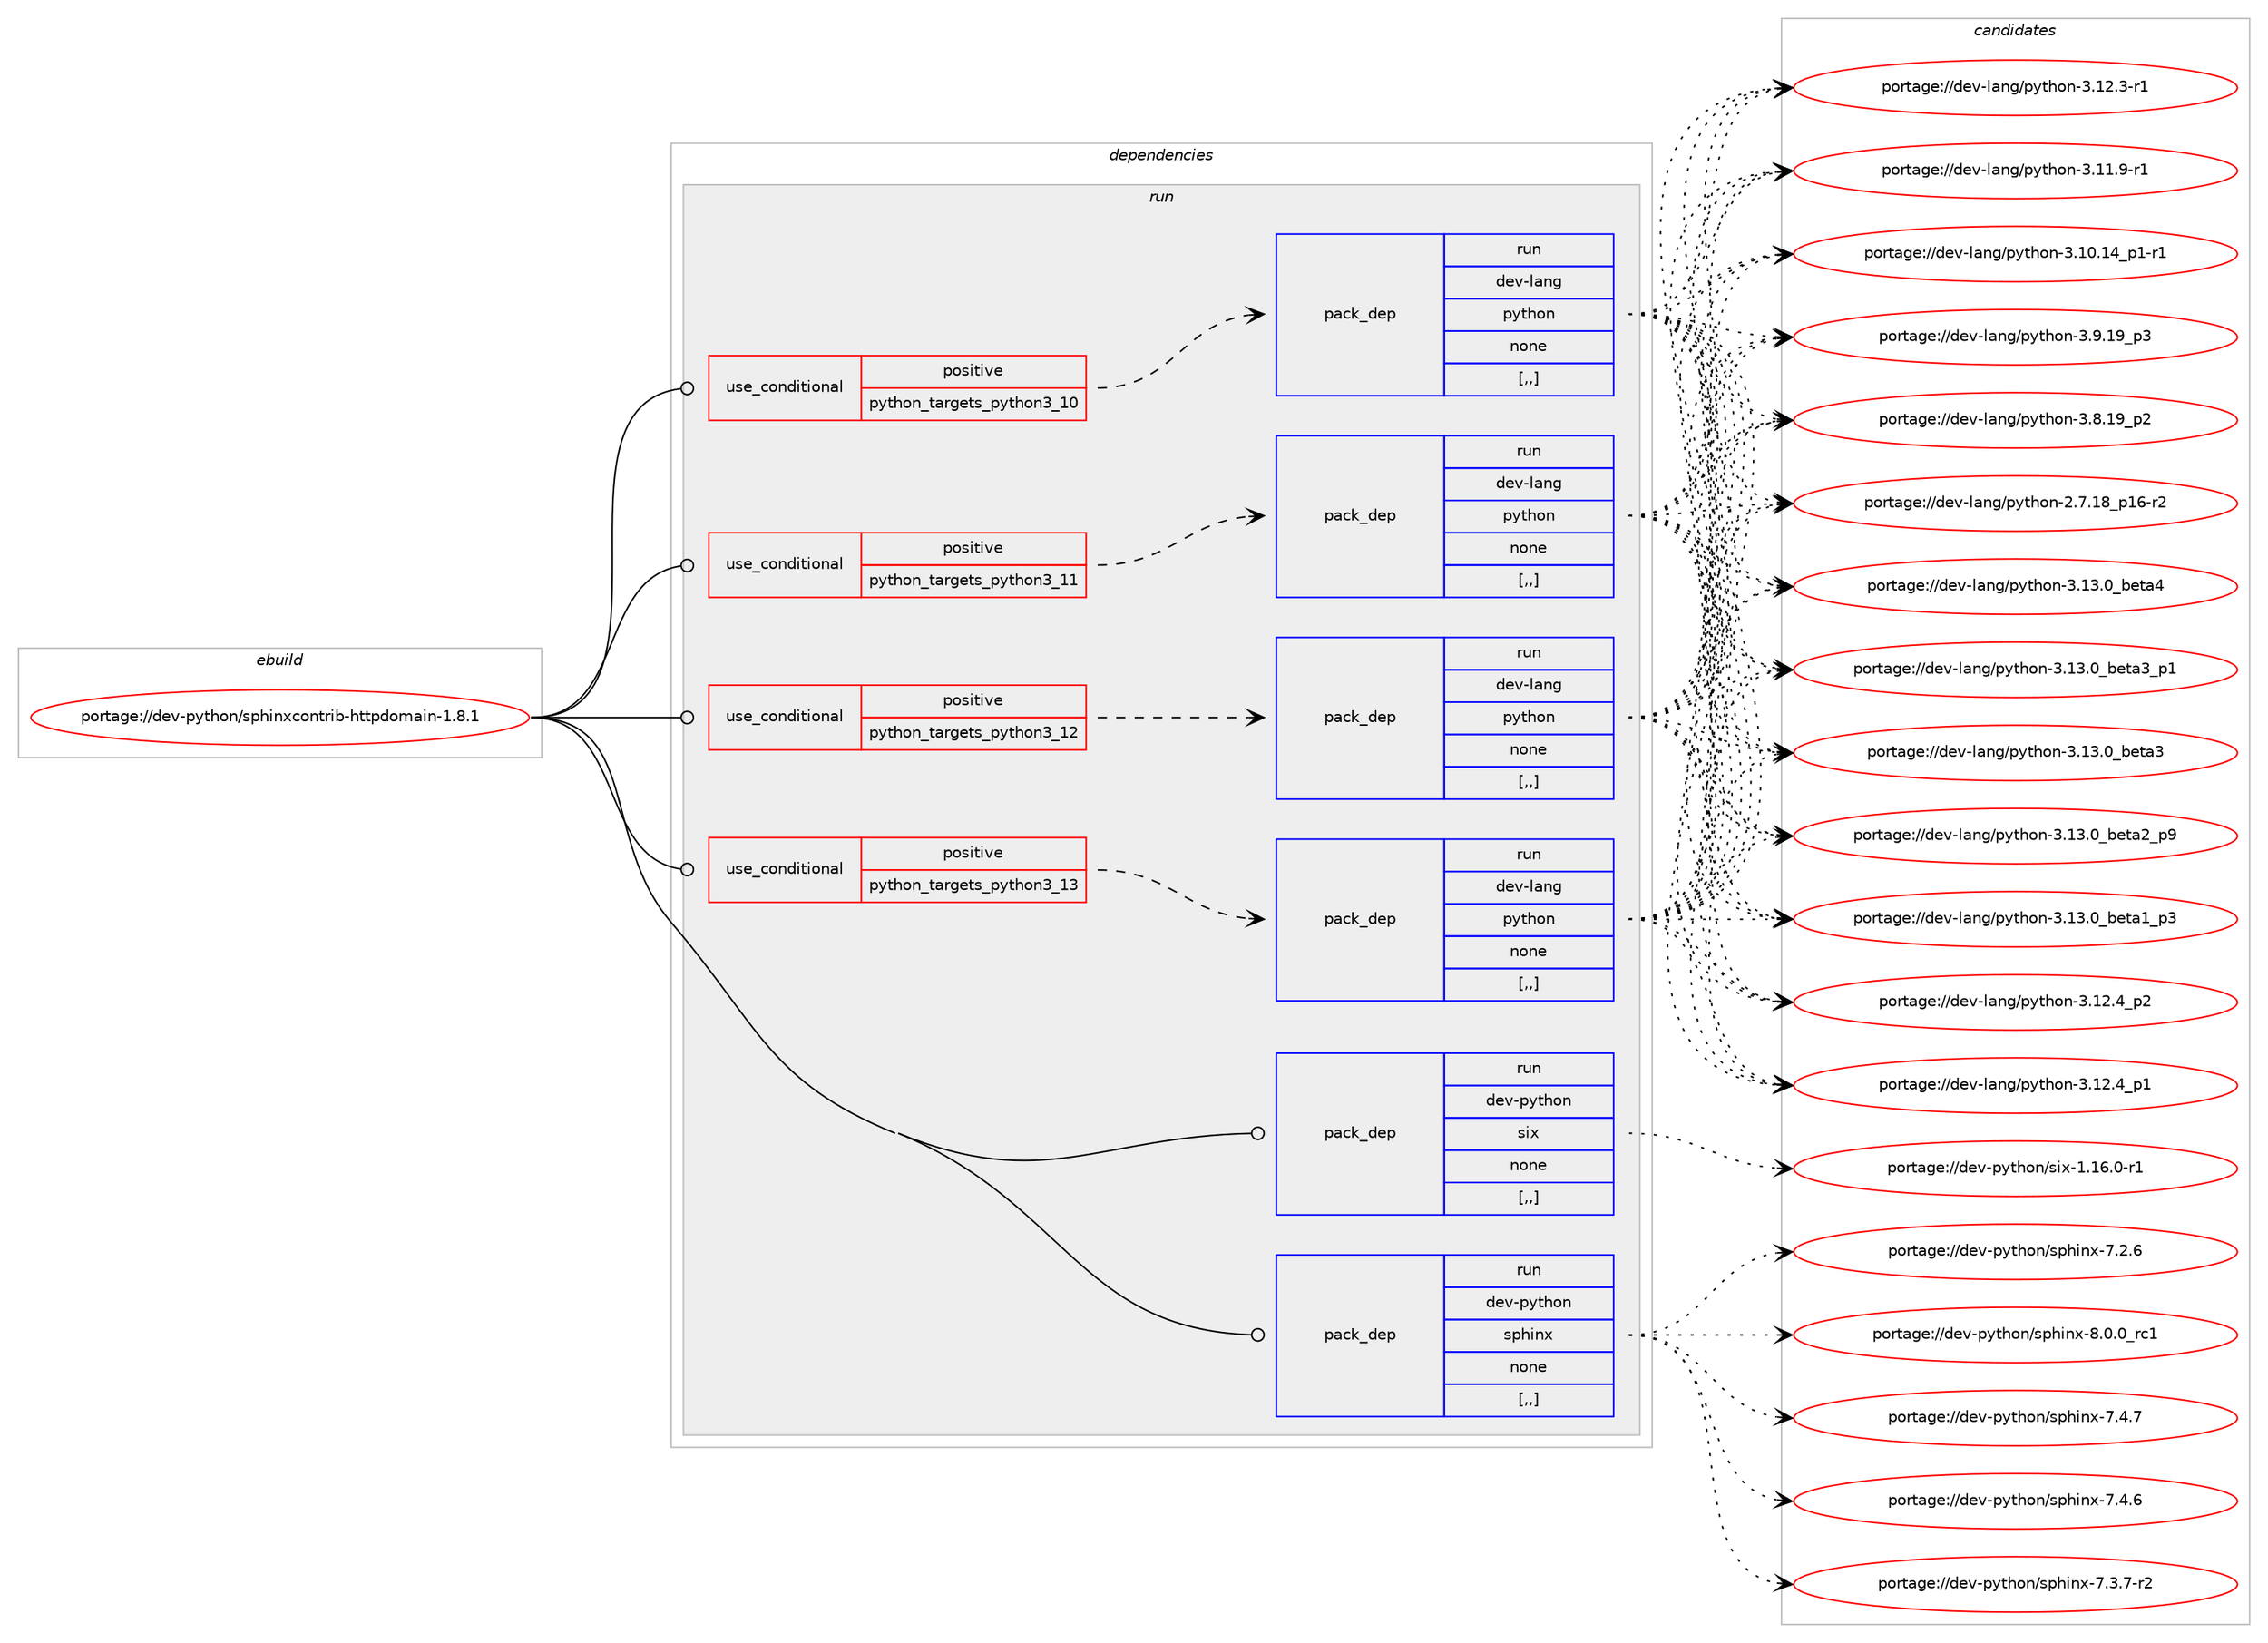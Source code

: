 digraph prolog {

# *************
# Graph options
# *************

newrank=true;
concentrate=true;
compound=true;
graph [rankdir=LR,fontname=Helvetica,fontsize=10,ranksep=1.5];#, ranksep=2.5, nodesep=0.2];
edge  [arrowhead=vee];
node  [fontname=Helvetica,fontsize=10];

# **********
# The ebuild
# **********

subgraph cluster_leftcol {
color=gray;
label=<<i>ebuild</i>>;
id [label="portage://dev-python/sphinxcontrib-httpdomain-1.8.1", color=red, width=4, href="../dev-python/sphinxcontrib-httpdomain-1.8.1.svg"];
}

# ****************
# The dependencies
# ****************

subgraph cluster_midcol {
color=gray;
label=<<i>dependencies</i>>;
subgraph cluster_compile {
fillcolor="#eeeeee";
style=filled;
label=<<i>compile</i>>;
}
subgraph cluster_compileandrun {
fillcolor="#eeeeee";
style=filled;
label=<<i>compile and run</i>>;
}
subgraph cluster_run {
fillcolor="#eeeeee";
style=filled;
label=<<i>run</i>>;
subgraph cond39966 {
dependency164415 [label=<<TABLE BORDER="0" CELLBORDER="1" CELLSPACING="0" CELLPADDING="4"><TR><TD ROWSPAN="3" CELLPADDING="10">use_conditional</TD></TR><TR><TD>positive</TD></TR><TR><TD>python_targets_python3_10</TD></TR></TABLE>>, shape=none, color=red];
subgraph pack123177 {
dependency164416 [label=<<TABLE BORDER="0" CELLBORDER="1" CELLSPACING="0" CELLPADDING="4" WIDTH="220"><TR><TD ROWSPAN="6" CELLPADDING="30">pack_dep</TD></TR><TR><TD WIDTH="110">run</TD></TR><TR><TD>dev-lang</TD></TR><TR><TD>python</TD></TR><TR><TD>none</TD></TR><TR><TD>[,,]</TD></TR></TABLE>>, shape=none, color=blue];
}
dependency164415:e -> dependency164416:w [weight=20,style="dashed",arrowhead="vee"];
}
id:e -> dependency164415:w [weight=20,style="solid",arrowhead="odot"];
subgraph cond39967 {
dependency164417 [label=<<TABLE BORDER="0" CELLBORDER="1" CELLSPACING="0" CELLPADDING="4"><TR><TD ROWSPAN="3" CELLPADDING="10">use_conditional</TD></TR><TR><TD>positive</TD></TR><TR><TD>python_targets_python3_11</TD></TR></TABLE>>, shape=none, color=red];
subgraph pack123178 {
dependency164418 [label=<<TABLE BORDER="0" CELLBORDER="1" CELLSPACING="0" CELLPADDING="4" WIDTH="220"><TR><TD ROWSPAN="6" CELLPADDING="30">pack_dep</TD></TR><TR><TD WIDTH="110">run</TD></TR><TR><TD>dev-lang</TD></TR><TR><TD>python</TD></TR><TR><TD>none</TD></TR><TR><TD>[,,]</TD></TR></TABLE>>, shape=none, color=blue];
}
dependency164417:e -> dependency164418:w [weight=20,style="dashed",arrowhead="vee"];
}
id:e -> dependency164417:w [weight=20,style="solid",arrowhead="odot"];
subgraph cond39968 {
dependency164419 [label=<<TABLE BORDER="0" CELLBORDER="1" CELLSPACING="0" CELLPADDING="4"><TR><TD ROWSPAN="3" CELLPADDING="10">use_conditional</TD></TR><TR><TD>positive</TD></TR><TR><TD>python_targets_python3_12</TD></TR></TABLE>>, shape=none, color=red];
subgraph pack123179 {
dependency164420 [label=<<TABLE BORDER="0" CELLBORDER="1" CELLSPACING="0" CELLPADDING="4" WIDTH="220"><TR><TD ROWSPAN="6" CELLPADDING="30">pack_dep</TD></TR><TR><TD WIDTH="110">run</TD></TR><TR><TD>dev-lang</TD></TR><TR><TD>python</TD></TR><TR><TD>none</TD></TR><TR><TD>[,,]</TD></TR></TABLE>>, shape=none, color=blue];
}
dependency164419:e -> dependency164420:w [weight=20,style="dashed",arrowhead="vee"];
}
id:e -> dependency164419:w [weight=20,style="solid",arrowhead="odot"];
subgraph cond39969 {
dependency164421 [label=<<TABLE BORDER="0" CELLBORDER="1" CELLSPACING="0" CELLPADDING="4"><TR><TD ROWSPAN="3" CELLPADDING="10">use_conditional</TD></TR><TR><TD>positive</TD></TR><TR><TD>python_targets_python3_13</TD></TR></TABLE>>, shape=none, color=red];
subgraph pack123180 {
dependency164422 [label=<<TABLE BORDER="0" CELLBORDER="1" CELLSPACING="0" CELLPADDING="4" WIDTH="220"><TR><TD ROWSPAN="6" CELLPADDING="30">pack_dep</TD></TR><TR><TD WIDTH="110">run</TD></TR><TR><TD>dev-lang</TD></TR><TR><TD>python</TD></TR><TR><TD>none</TD></TR><TR><TD>[,,]</TD></TR></TABLE>>, shape=none, color=blue];
}
dependency164421:e -> dependency164422:w [weight=20,style="dashed",arrowhead="vee"];
}
id:e -> dependency164421:w [weight=20,style="solid",arrowhead="odot"];
subgraph pack123181 {
dependency164423 [label=<<TABLE BORDER="0" CELLBORDER="1" CELLSPACING="0" CELLPADDING="4" WIDTH="220"><TR><TD ROWSPAN="6" CELLPADDING="30">pack_dep</TD></TR><TR><TD WIDTH="110">run</TD></TR><TR><TD>dev-python</TD></TR><TR><TD>six</TD></TR><TR><TD>none</TD></TR><TR><TD>[,,]</TD></TR></TABLE>>, shape=none, color=blue];
}
id:e -> dependency164423:w [weight=20,style="solid",arrowhead="odot"];
subgraph pack123182 {
dependency164424 [label=<<TABLE BORDER="0" CELLBORDER="1" CELLSPACING="0" CELLPADDING="4" WIDTH="220"><TR><TD ROWSPAN="6" CELLPADDING="30">pack_dep</TD></TR><TR><TD WIDTH="110">run</TD></TR><TR><TD>dev-python</TD></TR><TR><TD>sphinx</TD></TR><TR><TD>none</TD></TR><TR><TD>[,,]</TD></TR></TABLE>>, shape=none, color=blue];
}
id:e -> dependency164424:w [weight=20,style="solid",arrowhead="odot"];
}
}

# **************
# The candidates
# **************

subgraph cluster_choices {
rank=same;
color=gray;
label=<<i>candidates</i>>;

subgraph choice123177 {
color=black;
nodesep=1;
choice1001011184510897110103471121211161041111104551464951464895981011169752 [label="portage://dev-lang/python-3.13.0_beta4", color=red, width=4,href="../dev-lang/python-3.13.0_beta4.svg"];
choice10010111845108971101034711212111610411111045514649514648959810111697519511249 [label="portage://dev-lang/python-3.13.0_beta3_p1", color=red, width=4,href="../dev-lang/python-3.13.0_beta3_p1.svg"];
choice1001011184510897110103471121211161041111104551464951464895981011169751 [label="portage://dev-lang/python-3.13.0_beta3", color=red, width=4,href="../dev-lang/python-3.13.0_beta3.svg"];
choice10010111845108971101034711212111610411111045514649514648959810111697509511257 [label="portage://dev-lang/python-3.13.0_beta2_p9", color=red, width=4,href="../dev-lang/python-3.13.0_beta2_p9.svg"];
choice10010111845108971101034711212111610411111045514649514648959810111697499511251 [label="portage://dev-lang/python-3.13.0_beta1_p3", color=red, width=4,href="../dev-lang/python-3.13.0_beta1_p3.svg"];
choice100101118451089711010347112121116104111110455146495046529511250 [label="portage://dev-lang/python-3.12.4_p2", color=red, width=4,href="../dev-lang/python-3.12.4_p2.svg"];
choice100101118451089711010347112121116104111110455146495046529511249 [label="portage://dev-lang/python-3.12.4_p1", color=red, width=4,href="../dev-lang/python-3.12.4_p1.svg"];
choice100101118451089711010347112121116104111110455146495046514511449 [label="portage://dev-lang/python-3.12.3-r1", color=red, width=4,href="../dev-lang/python-3.12.3-r1.svg"];
choice100101118451089711010347112121116104111110455146494946574511449 [label="portage://dev-lang/python-3.11.9-r1", color=red, width=4,href="../dev-lang/python-3.11.9-r1.svg"];
choice100101118451089711010347112121116104111110455146494846495295112494511449 [label="portage://dev-lang/python-3.10.14_p1-r1", color=red, width=4,href="../dev-lang/python-3.10.14_p1-r1.svg"];
choice100101118451089711010347112121116104111110455146574649579511251 [label="portage://dev-lang/python-3.9.19_p3", color=red, width=4,href="../dev-lang/python-3.9.19_p3.svg"];
choice100101118451089711010347112121116104111110455146564649579511250 [label="portage://dev-lang/python-3.8.19_p2", color=red, width=4,href="../dev-lang/python-3.8.19_p2.svg"];
choice100101118451089711010347112121116104111110455046554649569511249544511450 [label="portage://dev-lang/python-2.7.18_p16-r2", color=red, width=4,href="../dev-lang/python-2.7.18_p16-r2.svg"];
dependency164416:e -> choice1001011184510897110103471121211161041111104551464951464895981011169752:w [style=dotted,weight="100"];
dependency164416:e -> choice10010111845108971101034711212111610411111045514649514648959810111697519511249:w [style=dotted,weight="100"];
dependency164416:e -> choice1001011184510897110103471121211161041111104551464951464895981011169751:w [style=dotted,weight="100"];
dependency164416:e -> choice10010111845108971101034711212111610411111045514649514648959810111697509511257:w [style=dotted,weight="100"];
dependency164416:e -> choice10010111845108971101034711212111610411111045514649514648959810111697499511251:w [style=dotted,weight="100"];
dependency164416:e -> choice100101118451089711010347112121116104111110455146495046529511250:w [style=dotted,weight="100"];
dependency164416:e -> choice100101118451089711010347112121116104111110455146495046529511249:w [style=dotted,weight="100"];
dependency164416:e -> choice100101118451089711010347112121116104111110455146495046514511449:w [style=dotted,weight="100"];
dependency164416:e -> choice100101118451089711010347112121116104111110455146494946574511449:w [style=dotted,weight="100"];
dependency164416:e -> choice100101118451089711010347112121116104111110455146494846495295112494511449:w [style=dotted,weight="100"];
dependency164416:e -> choice100101118451089711010347112121116104111110455146574649579511251:w [style=dotted,weight="100"];
dependency164416:e -> choice100101118451089711010347112121116104111110455146564649579511250:w [style=dotted,weight="100"];
dependency164416:e -> choice100101118451089711010347112121116104111110455046554649569511249544511450:w [style=dotted,weight="100"];
}
subgraph choice123178 {
color=black;
nodesep=1;
choice1001011184510897110103471121211161041111104551464951464895981011169752 [label="portage://dev-lang/python-3.13.0_beta4", color=red, width=4,href="../dev-lang/python-3.13.0_beta4.svg"];
choice10010111845108971101034711212111610411111045514649514648959810111697519511249 [label="portage://dev-lang/python-3.13.0_beta3_p1", color=red, width=4,href="../dev-lang/python-3.13.0_beta3_p1.svg"];
choice1001011184510897110103471121211161041111104551464951464895981011169751 [label="portage://dev-lang/python-3.13.0_beta3", color=red, width=4,href="../dev-lang/python-3.13.0_beta3.svg"];
choice10010111845108971101034711212111610411111045514649514648959810111697509511257 [label="portage://dev-lang/python-3.13.0_beta2_p9", color=red, width=4,href="../dev-lang/python-3.13.0_beta2_p9.svg"];
choice10010111845108971101034711212111610411111045514649514648959810111697499511251 [label="portage://dev-lang/python-3.13.0_beta1_p3", color=red, width=4,href="../dev-lang/python-3.13.0_beta1_p3.svg"];
choice100101118451089711010347112121116104111110455146495046529511250 [label="portage://dev-lang/python-3.12.4_p2", color=red, width=4,href="../dev-lang/python-3.12.4_p2.svg"];
choice100101118451089711010347112121116104111110455146495046529511249 [label="portage://dev-lang/python-3.12.4_p1", color=red, width=4,href="../dev-lang/python-3.12.4_p1.svg"];
choice100101118451089711010347112121116104111110455146495046514511449 [label="portage://dev-lang/python-3.12.3-r1", color=red, width=4,href="../dev-lang/python-3.12.3-r1.svg"];
choice100101118451089711010347112121116104111110455146494946574511449 [label="portage://dev-lang/python-3.11.9-r1", color=red, width=4,href="../dev-lang/python-3.11.9-r1.svg"];
choice100101118451089711010347112121116104111110455146494846495295112494511449 [label="portage://dev-lang/python-3.10.14_p1-r1", color=red, width=4,href="../dev-lang/python-3.10.14_p1-r1.svg"];
choice100101118451089711010347112121116104111110455146574649579511251 [label="portage://dev-lang/python-3.9.19_p3", color=red, width=4,href="../dev-lang/python-3.9.19_p3.svg"];
choice100101118451089711010347112121116104111110455146564649579511250 [label="portage://dev-lang/python-3.8.19_p2", color=red, width=4,href="../dev-lang/python-3.8.19_p2.svg"];
choice100101118451089711010347112121116104111110455046554649569511249544511450 [label="portage://dev-lang/python-2.7.18_p16-r2", color=red, width=4,href="../dev-lang/python-2.7.18_p16-r2.svg"];
dependency164418:e -> choice1001011184510897110103471121211161041111104551464951464895981011169752:w [style=dotted,weight="100"];
dependency164418:e -> choice10010111845108971101034711212111610411111045514649514648959810111697519511249:w [style=dotted,weight="100"];
dependency164418:e -> choice1001011184510897110103471121211161041111104551464951464895981011169751:w [style=dotted,weight="100"];
dependency164418:e -> choice10010111845108971101034711212111610411111045514649514648959810111697509511257:w [style=dotted,weight="100"];
dependency164418:e -> choice10010111845108971101034711212111610411111045514649514648959810111697499511251:w [style=dotted,weight="100"];
dependency164418:e -> choice100101118451089711010347112121116104111110455146495046529511250:w [style=dotted,weight="100"];
dependency164418:e -> choice100101118451089711010347112121116104111110455146495046529511249:w [style=dotted,weight="100"];
dependency164418:e -> choice100101118451089711010347112121116104111110455146495046514511449:w [style=dotted,weight="100"];
dependency164418:e -> choice100101118451089711010347112121116104111110455146494946574511449:w [style=dotted,weight="100"];
dependency164418:e -> choice100101118451089711010347112121116104111110455146494846495295112494511449:w [style=dotted,weight="100"];
dependency164418:e -> choice100101118451089711010347112121116104111110455146574649579511251:w [style=dotted,weight="100"];
dependency164418:e -> choice100101118451089711010347112121116104111110455146564649579511250:w [style=dotted,weight="100"];
dependency164418:e -> choice100101118451089711010347112121116104111110455046554649569511249544511450:w [style=dotted,weight="100"];
}
subgraph choice123179 {
color=black;
nodesep=1;
choice1001011184510897110103471121211161041111104551464951464895981011169752 [label="portage://dev-lang/python-3.13.0_beta4", color=red, width=4,href="../dev-lang/python-3.13.0_beta4.svg"];
choice10010111845108971101034711212111610411111045514649514648959810111697519511249 [label="portage://dev-lang/python-3.13.0_beta3_p1", color=red, width=4,href="../dev-lang/python-3.13.0_beta3_p1.svg"];
choice1001011184510897110103471121211161041111104551464951464895981011169751 [label="portage://dev-lang/python-3.13.0_beta3", color=red, width=4,href="../dev-lang/python-3.13.0_beta3.svg"];
choice10010111845108971101034711212111610411111045514649514648959810111697509511257 [label="portage://dev-lang/python-3.13.0_beta2_p9", color=red, width=4,href="../dev-lang/python-3.13.0_beta2_p9.svg"];
choice10010111845108971101034711212111610411111045514649514648959810111697499511251 [label="portage://dev-lang/python-3.13.0_beta1_p3", color=red, width=4,href="../dev-lang/python-3.13.0_beta1_p3.svg"];
choice100101118451089711010347112121116104111110455146495046529511250 [label="portage://dev-lang/python-3.12.4_p2", color=red, width=4,href="../dev-lang/python-3.12.4_p2.svg"];
choice100101118451089711010347112121116104111110455146495046529511249 [label="portage://dev-lang/python-3.12.4_p1", color=red, width=4,href="../dev-lang/python-3.12.4_p1.svg"];
choice100101118451089711010347112121116104111110455146495046514511449 [label="portage://dev-lang/python-3.12.3-r1", color=red, width=4,href="../dev-lang/python-3.12.3-r1.svg"];
choice100101118451089711010347112121116104111110455146494946574511449 [label="portage://dev-lang/python-3.11.9-r1", color=red, width=4,href="../dev-lang/python-3.11.9-r1.svg"];
choice100101118451089711010347112121116104111110455146494846495295112494511449 [label="portage://dev-lang/python-3.10.14_p1-r1", color=red, width=4,href="../dev-lang/python-3.10.14_p1-r1.svg"];
choice100101118451089711010347112121116104111110455146574649579511251 [label="portage://dev-lang/python-3.9.19_p3", color=red, width=4,href="../dev-lang/python-3.9.19_p3.svg"];
choice100101118451089711010347112121116104111110455146564649579511250 [label="portage://dev-lang/python-3.8.19_p2", color=red, width=4,href="../dev-lang/python-3.8.19_p2.svg"];
choice100101118451089711010347112121116104111110455046554649569511249544511450 [label="portage://dev-lang/python-2.7.18_p16-r2", color=red, width=4,href="../dev-lang/python-2.7.18_p16-r2.svg"];
dependency164420:e -> choice1001011184510897110103471121211161041111104551464951464895981011169752:w [style=dotted,weight="100"];
dependency164420:e -> choice10010111845108971101034711212111610411111045514649514648959810111697519511249:w [style=dotted,weight="100"];
dependency164420:e -> choice1001011184510897110103471121211161041111104551464951464895981011169751:w [style=dotted,weight="100"];
dependency164420:e -> choice10010111845108971101034711212111610411111045514649514648959810111697509511257:w [style=dotted,weight="100"];
dependency164420:e -> choice10010111845108971101034711212111610411111045514649514648959810111697499511251:w [style=dotted,weight="100"];
dependency164420:e -> choice100101118451089711010347112121116104111110455146495046529511250:w [style=dotted,weight="100"];
dependency164420:e -> choice100101118451089711010347112121116104111110455146495046529511249:w [style=dotted,weight="100"];
dependency164420:e -> choice100101118451089711010347112121116104111110455146495046514511449:w [style=dotted,weight="100"];
dependency164420:e -> choice100101118451089711010347112121116104111110455146494946574511449:w [style=dotted,weight="100"];
dependency164420:e -> choice100101118451089711010347112121116104111110455146494846495295112494511449:w [style=dotted,weight="100"];
dependency164420:e -> choice100101118451089711010347112121116104111110455146574649579511251:w [style=dotted,weight="100"];
dependency164420:e -> choice100101118451089711010347112121116104111110455146564649579511250:w [style=dotted,weight="100"];
dependency164420:e -> choice100101118451089711010347112121116104111110455046554649569511249544511450:w [style=dotted,weight="100"];
}
subgraph choice123180 {
color=black;
nodesep=1;
choice1001011184510897110103471121211161041111104551464951464895981011169752 [label="portage://dev-lang/python-3.13.0_beta4", color=red, width=4,href="../dev-lang/python-3.13.0_beta4.svg"];
choice10010111845108971101034711212111610411111045514649514648959810111697519511249 [label="portage://dev-lang/python-3.13.0_beta3_p1", color=red, width=4,href="../dev-lang/python-3.13.0_beta3_p1.svg"];
choice1001011184510897110103471121211161041111104551464951464895981011169751 [label="portage://dev-lang/python-3.13.0_beta3", color=red, width=4,href="../dev-lang/python-3.13.0_beta3.svg"];
choice10010111845108971101034711212111610411111045514649514648959810111697509511257 [label="portage://dev-lang/python-3.13.0_beta2_p9", color=red, width=4,href="../dev-lang/python-3.13.0_beta2_p9.svg"];
choice10010111845108971101034711212111610411111045514649514648959810111697499511251 [label="portage://dev-lang/python-3.13.0_beta1_p3", color=red, width=4,href="../dev-lang/python-3.13.0_beta1_p3.svg"];
choice100101118451089711010347112121116104111110455146495046529511250 [label="portage://dev-lang/python-3.12.4_p2", color=red, width=4,href="../dev-lang/python-3.12.4_p2.svg"];
choice100101118451089711010347112121116104111110455146495046529511249 [label="portage://dev-lang/python-3.12.4_p1", color=red, width=4,href="../dev-lang/python-3.12.4_p1.svg"];
choice100101118451089711010347112121116104111110455146495046514511449 [label="portage://dev-lang/python-3.12.3-r1", color=red, width=4,href="../dev-lang/python-3.12.3-r1.svg"];
choice100101118451089711010347112121116104111110455146494946574511449 [label="portage://dev-lang/python-3.11.9-r1", color=red, width=4,href="../dev-lang/python-3.11.9-r1.svg"];
choice100101118451089711010347112121116104111110455146494846495295112494511449 [label="portage://dev-lang/python-3.10.14_p1-r1", color=red, width=4,href="../dev-lang/python-3.10.14_p1-r1.svg"];
choice100101118451089711010347112121116104111110455146574649579511251 [label="portage://dev-lang/python-3.9.19_p3", color=red, width=4,href="../dev-lang/python-3.9.19_p3.svg"];
choice100101118451089711010347112121116104111110455146564649579511250 [label="portage://dev-lang/python-3.8.19_p2", color=red, width=4,href="../dev-lang/python-3.8.19_p2.svg"];
choice100101118451089711010347112121116104111110455046554649569511249544511450 [label="portage://dev-lang/python-2.7.18_p16-r2", color=red, width=4,href="../dev-lang/python-2.7.18_p16-r2.svg"];
dependency164422:e -> choice1001011184510897110103471121211161041111104551464951464895981011169752:w [style=dotted,weight="100"];
dependency164422:e -> choice10010111845108971101034711212111610411111045514649514648959810111697519511249:w [style=dotted,weight="100"];
dependency164422:e -> choice1001011184510897110103471121211161041111104551464951464895981011169751:w [style=dotted,weight="100"];
dependency164422:e -> choice10010111845108971101034711212111610411111045514649514648959810111697509511257:w [style=dotted,weight="100"];
dependency164422:e -> choice10010111845108971101034711212111610411111045514649514648959810111697499511251:w [style=dotted,weight="100"];
dependency164422:e -> choice100101118451089711010347112121116104111110455146495046529511250:w [style=dotted,weight="100"];
dependency164422:e -> choice100101118451089711010347112121116104111110455146495046529511249:w [style=dotted,weight="100"];
dependency164422:e -> choice100101118451089711010347112121116104111110455146495046514511449:w [style=dotted,weight="100"];
dependency164422:e -> choice100101118451089711010347112121116104111110455146494946574511449:w [style=dotted,weight="100"];
dependency164422:e -> choice100101118451089711010347112121116104111110455146494846495295112494511449:w [style=dotted,weight="100"];
dependency164422:e -> choice100101118451089711010347112121116104111110455146574649579511251:w [style=dotted,weight="100"];
dependency164422:e -> choice100101118451089711010347112121116104111110455146564649579511250:w [style=dotted,weight="100"];
dependency164422:e -> choice100101118451089711010347112121116104111110455046554649569511249544511450:w [style=dotted,weight="100"];
}
subgraph choice123181 {
color=black;
nodesep=1;
choice1001011184511212111610411111047115105120454946495446484511449 [label="portage://dev-python/six-1.16.0-r1", color=red, width=4,href="../dev-python/six-1.16.0-r1.svg"];
dependency164423:e -> choice1001011184511212111610411111047115105120454946495446484511449:w [style=dotted,weight="100"];
}
subgraph choice123182 {
color=black;
nodesep=1;
choice1001011184511212111610411111047115112104105110120455646484648951149949 [label="portage://dev-python/sphinx-8.0.0_rc1", color=red, width=4,href="../dev-python/sphinx-8.0.0_rc1.svg"];
choice1001011184511212111610411111047115112104105110120455546524655 [label="portage://dev-python/sphinx-7.4.7", color=red, width=4,href="../dev-python/sphinx-7.4.7.svg"];
choice1001011184511212111610411111047115112104105110120455546524654 [label="portage://dev-python/sphinx-7.4.6", color=red, width=4,href="../dev-python/sphinx-7.4.6.svg"];
choice10010111845112121116104111110471151121041051101204555465146554511450 [label="portage://dev-python/sphinx-7.3.7-r2", color=red, width=4,href="../dev-python/sphinx-7.3.7-r2.svg"];
choice1001011184511212111610411111047115112104105110120455546504654 [label="portage://dev-python/sphinx-7.2.6", color=red, width=4,href="../dev-python/sphinx-7.2.6.svg"];
dependency164424:e -> choice1001011184511212111610411111047115112104105110120455646484648951149949:w [style=dotted,weight="100"];
dependency164424:e -> choice1001011184511212111610411111047115112104105110120455546524655:w [style=dotted,weight="100"];
dependency164424:e -> choice1001011184511212111610411111047115112104105110120455546524654:w [style=dotted,weight="100"];
dependency164424:e -> choice10010111845112121116104111110471151121041051101204555465146554511450:w [style=dotted,weight="100"];
dependency164424:e -> choice1001011184511212111610411111047115112104105110120455546504654:w [style=dotted,weight="100"];
}
}

}
